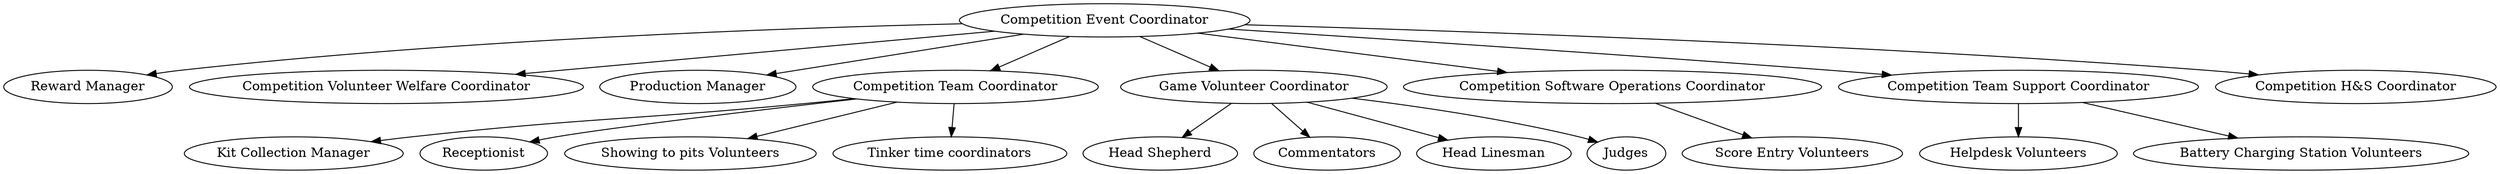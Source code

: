 digraph {
	# Competition Coordinator Subordinates
	comp_event_coord [label="Competition Event Coordinator" email="competition-event@studentrobotics.org"];

	# Competition Event Coordinator Subordinates
	reward_manager[label="Reward Manager" contactsexclude=true];
	comp_volunteer_welfare[label="Competition Volunteer Welfare Coordinator" email="competition-welfare@studentrobotics.org"];
	prod_manager[label="Production Manager" email="production-manager@studentrobotics.org"];
	comp_team_coord[label="Competition Team Coordinator" email="competition-teams@studentrobotics.org"];
	comp_game_vol_coord[label="Game Volunteer Coordinator" email="game-volunteers@studentrobotics.org"];
	comp_sw_ops_coord[label="Competition Software Operations Coordinator" email="competition-software@studentrobotics.org"];
	comp_team_support_coord[label="Competition Team Support Coordinator" email="competition-team-support@studentrobotics.org"];
	comp_hs_coord[label="Competition H&S Coordinator" email="competition-health-and-safety@studentrobotics.org"];

	# Competition Team Support Coordinator Subordinates
	helpdesk_vol[label="Helpdesk Volunteers" contactsexclude=true];
	battery_charging_vol[label="Battery Charging Station Volunteers" contactsexclude=true];

	# Competition Team Coordinator Subordinates
	kit_collection_manager[label="Kit Collection Manager" email="kit-collection@studentrobotics.org"];
	receptionist[label="Receptionist" email="reception@studentrobotics.org"];
	showing_to_pits_vol[label="Showing to pits Volunteers" contactsexclude=true]
	tinker_time_coord[label="Tinker time coordinators" email="tinker-time@studentrobotics.org"];

	# Game Volunteer Coordinator Subordinates
	head_shepherd[label="Head Shepherd" email="shepherding@studentrobotics.org"];
	commentators[label="Commentators" email="commentators@studentrobotics.org"];
	head_linesman[label="Head Linesman" email="linesmen@studentrobotics.org"];
	judges[label="Judges" email="judge@studentrobotics.org"];

	# Competition Software Operations Coordinator Subordinates
	score_entry_vol[label="Score Entry Volunteers" contactsexclude=true];

	###### Connections between nodes
	comp_event_coord -> { reward_manager comp_volunteer_welfare
	            prod_manager comp_team_coord comp_game_vol_coord
		comp_sw_ops_coord comp_hs_coord
		comp_team_support_coord
		};

	comp_team_coord -> {
		kit_collection_manager
		receptionist
		showing_to_pits_vol
		tinker_time_coord
	};

	comp_team_support_coord -> { helpdesk_vol battery_charging_vol };

	comp_game_vol_coord -> { head_shepherd commentators head_linesman judges };

	comp_sw_ops_coord -> {
		score_entry_vol
	};
}
